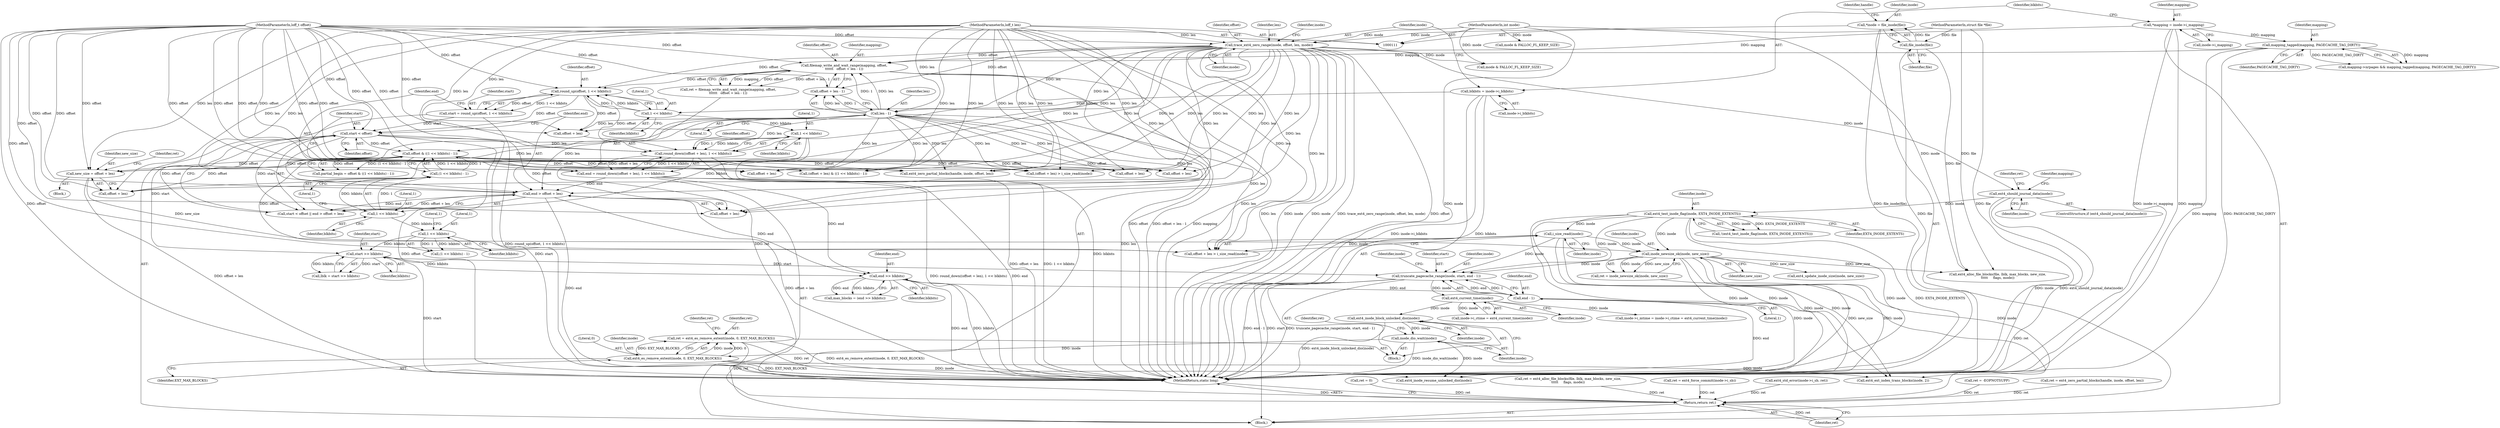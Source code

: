 digraph "0_linux_0f2af21aae11972fa924374ddcf52e88347cf5a8@API" {
"1000373" [label="(Call,ret = ext4_es_remove_extent(inode, 0, EXT_MAX_BLOCKS))"];
"1000375" [label="(Call,ext4_es_remove_extent(inode, 0, EXT_MAX_BLOCKS))"];
"1000359" [label="(Call,inode_dio_wait(inode))"];
"1000357" [label="(Call,ext4_inode_block_unlocked_dio(inode))"];
"1000355" [label="(Call,ext4_current_time(inode))"];
"1000341" [label="(Call,truncate_pagecache_range(inode, start, end - 1))"];
"1000325" [label="(Call,inode_newsize_ok(inode, new_size))"];
"1000315" [label="(Call,i_size_read(inode))"];
"1000296" [label="(Call,ext4_test_inode_flag(inode, EXT4_INODE_EXTENTS))"];
"1000169" [label="(Call,ext4_should_journal_data(inode))"];
"1000154" [label="(Call,trace_ext4_zero_range(inode, offset, len, mode))"];
"1000118" [label="(Call,*inode = file_inode(file))"];
"1000120" [label="(Call,file_inode(file))"];
"1000112" [label="(MethodParameterIn,struct file *file)"];
"1000113" [label="(MethodParameterIn,loff_t offset)"];
"1000114" [label="(MethodParameterIn,loff_t len)"];
"1000115" [label="(MethodParameterIn,int mode)"];
"1000318" [label="(Call,new_size = offset + len)"];
"1000236" [label="(Call,offset & ((1 << blkbits) - 1))"];
"1000223" [label="(Call,start < offset)"];
"1000205" [label="(Call,start = round_up(offset, 1 << blkbits))"];
"1000207" [label="(Call,round_up(offset, 1 << blkbits))"];
"1000193" [label="(Call,filemap_write_and_wait_range(mapping, offset,\n\t\t\t\t\t\t   offset + len - 1))"];
"1000187" [label="(Call,mapping_tagged(mapping, PAGECACHE_TAG_DIRTY))"];
"1000143" [label="(Call,*mapping = inode->i_mapping)"];
"1000198" [label="(Call,len - 1)"];
"1000209" [label="(Call,1 << blkbits)"];
"1000149" [label="(Call,blkbits = inode->i_blkbits)"];
"1000238" [label="(Call,(1 << blkbits) - 1)"];
"1000239" [label="(Call,1 << blkbits)"];
"1000218" [label="(Call,1 << blkbits)"];
"1000256" [label="(Call,start >> blkbits)"];
"1000250" [label="(Call,1 << blkbits)"];
"1000344" [label="(Call,end - 1)"];
"1000261" [label="(Call,end >> blkbits)"];
"1000226" [label="(Call,end > offset + len)"];
"1000212" [label="(Call,end = round_down((offset + len), 1 << blkbits))"];
"1000214" [label="(Call,round_down((offset + len), 1 << blkbits))"];
"1000481" [label="(Return,return ret;)"];
"1000246" [label="(Call,offset + len)"];
"1000249" [label="(Call,(1 << blkbits) - 1)"];
"1000296" [label="(Call,ext4_test_inode_flag(inode, EXT4_INODE_EXTENTS))"];
"1000228" [label="(Call,offset + len)"];
"1000195" [label="(Identifier,offset)"];
"1000363" [label="(Call,ext4_alloc_file_blocks(file, lblk, max_blocks, new_size,\n\t\t\t\t\t     flags, mode))"];
"1000155" [label="(Identifier,inode)"];
"1000251" [label="(Literal,1)"];
"1000300" [label="(Call,ret = -EOPNOTSUPP)"];
"1000258" [label="(Identifier,blkbits)"];
"1000150" [label="(Identifier,blkbits)"];
"1000317" [label="(Block,)"];
"1000257" [label="(Identifier,start)"];
"1000351" [label="(Call,inode->i_ctime = ext4_current_time(inode))"];
"1000239" [label="(Call,1 << blkbits)"];
"1000169" [label="(Call,ext4_should_journal_data(inode))"];
"1000112" [label="(MethodParameterIn,struct file *file)"];
"1000198" [label="(Call,len - 1)"];
"1000378" [label="(Identifier,EXT_MAX_BLOCKS)"];
"1000297" [label="(Identifier,inode)"];
"1000394" [label="(Call,ext4_ext_index_trans_blocks(inode, 2))"];
"1000340" [label="(Block,)"];
"1000145" [label="(Call,inode->i_mapping)"];
"1000342" [label="(Identifier,inode)"];
"1000193" [label="(Call,filemap_write_and_wait_range(mapping, offset,\n\t\t\t\t\t\t   offset + len - 1))"];
"1000189" [label="(Identifier,PAGECACHE_TAG_DIRTY)"];
"1000345" [label="(Identifier,end)"];
"1000241" [label="(Identifier,blkbits)"];
"1000318" [label="(Call,new_size = offset + len)"];
"1000212" [label="(Call,end = round_down((offset + len), 1 << blkbits))"];
"1000236" [label="(Call,offset & ((1 << blkbits) - 1))"];
"1000114" [label="(MethodParameterIn,loff_t len)"];
"1000121" [label="(Identifier,file)"];
"1000455" [label="(Call,ret = ext4_zero_partial_blocks(handle, inode, offset, len))"];
"1000213" [label="(Identifier,end)"];
"1000194" [label="(Identifier,mapping)"];
"1000210" [label="(Literal,1)"];
"1000226" [label="(Call,end > offset + len)"];
"1000320" [label="(Call,offset + len)"];
"1000344" [label="(Call,end - 1)"];
"1000259" [label="(Call,max_blocks = (end >> blkbits))"];
"1000183" [label="(Call,mapping->nrpages && mapping_tagged(mapping, PAGECACHE_TAG_DIRTY))"];
"1000156" [label="(Identifier,offset)"];
"1000242" [label="(Literal,1)"];
"1000163" [label="(Identifier,inode)"];
"1000118" [label="(Call,*inode = file_inode(file))"];
"1000375" [label="(Call,ext4_es_remove_extent(inode, 0, EXT_MAX_BLOCKS))"];
"1000261" [label="(Call,end >> blkbits)"];
"1000325" [label="(Call,inode_newsize_ok(inode, new_size))"];
"1000312" [label="(Call,offset + len)"];
"1000346" [label="(Literal,1)"];
"1000219" [label="(Literal,1)"];
"1000209" [label="(Call,1 << blkbits)"];
"1000240" [label="(Literal,1)"];
"1000185" [label="(Identifier,mapping)"];
"1000222" [label="(Call,start < offset || end > offset + len)"];
"1000252" [label="(Identifier,blkbits)"];
"1000298" [label="(Identifier,EXT4_INODE_EXTENTS)"];
"1000376" [label="(Identifier,inode)"];
"1000220" [label="(Identifier,blkbits)"];
"1000473" [label="(Call,ext4_inode_resume_unlocked_dio(inode))"];
"1000207" [label="(Call,round_up(offset, 1 << blkbits))"];
"1000324" [label="(Identifier,ret)"];
"1000238" [label="(Call,(1 << blkbits) - 1)"];
"1000199" [label="(Identifier,len)"];
"1000341" [label="(Call,truncate_pagecache_range(inode, start, end - 1))"];
"1000263" [label="(Identifier,blkbits)"];
"1000132" [label="(Call,ret = 0)"];
"1000158" [label="(Identifier,mode)"];
"1000116" [label="(Block,)"];
"1000214" [label="(Call,round_down((offset + len), 1 << blkbits))"];
"1000295" [label="(Call,!(ext4_test_inode_flag(inode, EXT4_INODE_EXTENTS)))"];
"1000234" [label="(Call,partial_begin = offset & ((1 << blkbits) - 1))"];
"1000191" [label="(Call,ret = filemap_write_and_wait_range(mapping, offset,\n\t\t\t\t\t\t   offset + len - 1))"];
"1000256" [label="(Call,start >> blkbits)"];
"1000188" [label="(Identifier,mapping)"];
"1000143" [label="(Call,*mapping = inode->i_mapping)"];
"1000250" [label="(Call,1 << blkbits)"];
"1000262" [label="(Identifier,end)"];
"1000483" [label="(MethodReturn,static long)"];
"1000327" [label="(Identifier,new_size)"];
"1000154" [label="(Call,trace_ext4_zero_range(inode, offset, len, mode))"];
"1000373" [label="(Call,ret = ext4_es_remove_extent(inode, 0, EXT_MAX_BLOCKS))"];
"1000283" [label="(Call,mode & FALLOC_FL_KEEP_SIZE)"];
"1000457" [label="(Call,ext4_zero_partial_blocks(handle, inode, offset, len))"];
"1000119" [label="(Identifier,inode)"];
"1000237" [label="(Identifier,offset)"];
"1000323" [label="(Call,ret = inode_newsize_ok(inode, new_size))"];
"1000315" [label="(Call,i_size_read(inode))"];
"1000205" [label="(Call,start = round_up(offset, 1 << blkbits))"];
"1000443" [label="(Call,(offset + len) > i_size_read(inode))"];
"1000173" [label="(Identifier,ret)"];
"1000170" [label="(Identifier,inode)"];
"1000253" [label="(Literal,1)"];
"1000374" [label="(Identifier,ret)"];
"1000223" [label="(Call,start < offset)"];
"1000308" [label="(Call,mode & FALLOC_FL_KEEP_SIZE)"];
"1000113" [label="(MethodParameterIn,loff_t offset)"];
"1000151" [label="(Call,inode->i_blkbits)"];
"1000206" [label="(Identifier,start)"];
"1000254" [label="(Call,lblk = start >> blkbits)"];
"1000311" [label="(Call,offset + len > i_size_read(inode))"];
"1000347" [label="(Call,inode->i_mtime = inode->i_ctime = ext4_current_time(inode))"];
"1000349" [label="(Identifier,inode)"];
"1000356" [label="(Identifier,inode)"];
"1000357" [label="(Call,ext4_inode_block_unlocked_dio(inode))"];
"1000211" [label="(Identifier,blkbits)"];
"1000149" [label="(Call,blkbits = inode->i_blkbits)"];
"1000187" [label="(Call,mapping_tagged(mapping, PAGECACHE_TAG_DIRTY))"];
"1000326" [label="(Identifier,inode)"];
"1000196" [label="(Call,offset + len - 1)"];
"1000225" [label="(Identifier,offset)"];
"1000437" [label="(Call,ext4_update_inode_size(inode, new_size))"];
"1000360" [label="(Identifier,inode)"];
"1000380" [label="(Identifier,ret)"];
"1000361" [label="(Call,ret = ext4_alloc_file_blocks(file, lblk, max_blocks, new_size,\n\t\t\t\t\t     flags, mode))"];
"1000124" [label="(Identifier,handle)"];
"1000144" [label="(Identifier,mapping)"];
"1000157" [label="(Identifier,len)"];
"1000200" [label="(Literal,1)"];
"1000168" [label="(ControlStructure,if (ext4_should_journal_data(inode)))"];
"1000316" [label="(Identifier,inode)"];
"1000115" [label="(MethodParameterIn,int mode)"];
"1000227" [label="(Identifier,end)"];
"1000319" [label="(Identifier,new_size)"];
"1000359" [label="(Call,inode_dio_wait(inode))"];
"1000172" [label="(Call,ret = ext4_force_commit(inode->i_sb))"];
"1000355" [label="(Call,ext4_current_time(inode))"];
"1000377" [label="(Literal,0)"];
"1000120" [label="(Call,file_inode(file))"];
"1000224" [label="(Identifier,start)"];
"1000482" [label="(Identifier,ret)"];
"1000444" [label="(Call,offset + len)"];
"1000245" [label="(Call,(offset + len) & ((1 << blkbits) - 1))"];
"1000343" [label="(Identifier,start)"];
"1000208" [label="(Identifier,offset)"];
"1000218" [label="(Call,1 << blkbits)"];
"1000481" [label="(Return,return ret;)"];
"1000418" [label="(Call,ext4_std_error(inode->i_sb, ret))"];
"1000362" [label="(Identifier,ret)"];
"1000358" [label="(Identifier,inode)"];
"1000215" [label="(Call,offset + len)"];
"1000373" -> "1000340"  [label="AST: "];
"1000373" -> "1000375"  [label="CFG: "];
"1000374" -> "1000373"  [label="AST: "];
"1000375" -> "1000373"  [label="AST: "];
"1000380" -> "1000373"  [label="CFG: "];
"1000373" -> "1000483"  [label="DDG: ext4_es_remove_extent(inode, 0, EXT_MAX_BLOCKS)"];
"1000373" -> "1000483"  [label="DDG: ret"];
"1000375" -> "1000373"  [label="DDG: inode"];
"1000375" -> "1000373"  [label="DDG: 0"];
"1000375" -> "1000373"  [label="DDG: EXT_MAX_BLOCKS"];
"1000373" -> "1000481"  [label="DDG: ret"];
"1000375" -> "1000378"  [label="CFG: "];
"1000376" -> "1000375"  [label="AST: "];
"1000377" -> "1000375"  [label="AST: "];
"1000378" -> "1000375"  [label="AST: "];
"1000375" -> "1000483"  [label="DDG: EXT_MAX_BLOCKS"];
"1000359" -> "1000375"  [label="DDG: inode"];
"1000375" -> "1000394"  [label="DDG: inode"];
"1000375" -> "1000473"  [label="DDG: inode"];
"1000359" -> "1000340"  [label="AST: "];
"1000359" -> "1000360"  [label="CFG: "];
"1000360" -> "1000359"  [label="AST: "];
"1000362" -> "1000359"  [label="CFG: "];
"1000359" -> "1000483"  [label="DDG: inode_dio_wait(inode)"];
"1000357" -> "1000359"  [label="DDG: inode"];
"1000359" -> "1000473"  [label="DDG: inode"];
"1000357" -> "1000340"  [label="AST: "];
"1000357" -> "1000358"  [label="CFG: "];
"1000358" -> "1000357"  [label="AST: "];
"1000360" -> "1000357"  [label="CFG: "];
"1000357" -> "1000483"  [label="DDG: ext4_inode_block_unlocked_dio(inode)"];
"1000355" -> "1000357"  [label="DDG: inode"];
"1000355" -> "1000351"  [label="AST: "];
"1000355" -> "1000356"  [label="CFG: "];
"1000356" -> "1000355"  [label="AST: "];
"1000351" -> "1000355"  [label="CFG: "];
"1000355" -> "1000347"  [label="DDG: inode"];
"1000355" -> "1000351"  [label="DDG: inode"];
"1000341" -> "1000355"  [label="DDG: inode"];
"1000341" -> "1000340"  [label="AST: "];
"1000341" -> "1000344"  [label="CFG: "];
"1000342" -> "1000341"  [label="AST: "];
"1000343" -> "1000341"  [label="AST: "];
"1000344" -> "1000341"  [label="AST: "];
"1000349" -> "1000341"  [label="CFG: "];
"1000341" -> "1000483"  [label="DDG: end - 1"];
"1000341" -> "1000483"  [label="DDG: start"];
"1000341" -> "1000483"  [label="DDG: truncate_pagecache_range(inode, start, end - 1)"];
"1000325" -> "1000341"  [label="DDG: inode"];
"1000315" -> "1000341"  [label="DDG: inode"];
"1000296" -> "1000341"  [label="DDG: inode"];
"1000256" -> "1000341"  [label="DDG: start"];
"1000344" -> "1000341"  [label="DDG: end"];
"1000344" -> "1000341"  [label="DDG: 1"];
"1000325" -> "1000323"  [label="AST: "];
"1000325" -> "1000327"  [label="CFG: "];
"1000326" -> "1000325"  [label="AST: "];
"1000327" -> "1000325"  [label="AST: "];
"1000323" -> "1000325"  [label="CFG: "];
"1000325" -> "1000483"  [label="DDG: inode"];
"1000325" -> "1000483"  [label="DDG: new_size"];
"1000325" -> "1000323"  [label="DDG: inode"];
"1000325" -> "1000323"  [label="DDG: new_size"];
"1000315" -> "1000325"  [label="DDG: inode"];
"1000296" -> "1000325"  [label="DDG: inode"];
"1000318" -> "1000325"  [label="DDG: new_size"];
"1000325" -> "1000363"  [label="DDG: new_size"];
"1000325" -> "1000394"  [label="DDG: inode"];
"1000325" -> "1000437"  [label="DDG: new_size"];
"1000325" -> "1000473"  [label="DDG: inode"];
"1000315" -> "1000311"  [label="AST: "];
"1000315" -> "1000316"  [label="CFG: "];
"1000316" -> "1000315"  [label="AST: "];
"1000311" -> "1000315"  [label="CFG: "];
"1000315" -> "1000311"  [label="DDG: inode"];
"1000296" -> "1000315"  [label="DDG: inode"];
"1000315" -> "1000394"  [label="DDG: inode"];
"1000315" -> "1000473"  [label="DDG: inode"];
"1000296" -> "1000295"  [label="AST: "];
"1000296" -> "1000298"  [label="CFG: "];
"1000297" -> "1000296"  [label="AST: "];
"1000298" -> "1000296"  [label="AST: "];
"1000295" -> "1000296"  [label="CFG: "];
"1000296" -> "1000483"  [label="DDG: EXT4_INODE_EXTENTS"];
"1000296" -> "1000483"  [label="DDG: inode"];
"1000296" -> "1000295"  [label="DDG: inode"];
"1000296" -> "1000295"  [label="DDG: EXT4_INODE_EXTENTS"];
"1000169" -> "1000296"  [label="DDG: inode"];
"1000296" -> "1000394"  [label="DDG: inode"];
"1000296" -> "1000473"  [label="DDG: inode"];
"1000169" -> "1000168"  [label="AST: "];
"1000169" -> "1000170"  [label="CFG: "];
"1000170" -> "1000169"  [label="AST: "];
"1000173" -> "1000169"  [label="CFG: "];
"1000185" -> "1000169"  [label="CFG: "];
"1000169" -> "1000483"  [label="DDG: ext4_should_journal_data(inode)"];
"1000169" -> "1000483"  [label="DDG: inode"];
"1000154" -> "1000169"  [label="DDG: inode"];
"1000154" -> "1000116"  [label="AST: "];
"1000154" -> "1000158"  [label="CFG: "];
"1000155" -> "1000154"  [label="AST: "];
"1000156" -> "1000154"  [label="AST: "];
"1000157" -> "1000154"  [label="AST: "];
"1000158" -> "1000154"  [label="AST: "];
"1000163" -> "1000154"  [label="CFG: "];
"1000154" -> "1000483"  [label="DDG: len"];
"1000154" -> "1000483"  [label="DDG: inode"];
"1000154" -> "1000483"  [label="DDG: mode"];
"1000154" -> "1000483"  [label="DDG: trace_ext4_zero_range(inode, offset, len, mode)"];
"1000154" -> "1000483"  [label="DDG: offset"];
"1000118" -> "1000154"  [label="DDG: inode"];
"1000113" -> "1000154"  [label="DDG: offset"];
"1000114" -> "1000154"  [label="DDG: len"];
"1000115" -> "1000154"  [label="DDG: mode"];
"1000154" -> "1000193"  [label="DDG: offset"];
"1000154" -> "1000196"  [label="DDG: offset"];
"1000154" -> "1000198"  [label="DDG: len"];
"1000154" -> "1000207"  [label="DDG: offset"];
"1000154" -> "1000214"  [label="DDG: len"];
"1000154" -> "1000215"  [label="DDG: len"];
"1000154" -> "1000226"  [label="DDG: len"];
"1000154" -> "1000228"  [label="DDG: len"];
"1000154" -> "1000245"  [label="DDG: len"];
"1000154" -> "1000246"  [label="DDG: len"];
"1000154" -> "1000283"  [label="DDG: mode"];
"1000154" -> "1000311"  [label="DDG: len"];
"1000154" -> "1000312"  [label="DDG: len"];
"1000154" -> "1000318"  [label="DDG: len"];
"1000154" -> "1000320"  [label="DDG: len"];
"1000154" -> "1000443"  [label="DDG: len"];
"1000154" -> "1000444"  [label="DDG: len"];
"1000154" -> "1000457"  [label="DDG: len"];
"1000118" -> "1000116"  [label="AST: "];
"1000118" -> "1000120"  [label="CFG: "];
"1000119" -> "1000118"  [label="AST: "];
"1000120" -> "1000118"  [label="AST: "];
"1000124" -> "1000118"  [label="CFG: "];
"1000118" -> "1000483"  [label="DDG: file_inode(file)"];
"1000120" -> "1000118"  [label="DDG: file"];
"1000120" -> "1000121"  [label="CFG: "];
"1000121" -> "1000120"  [label="AST: "];
"1000120" -> "1000483"  [label="DDG: file"];
"1000112" -> "1000120"  [label="DDG: file"];
"1000120" -> "1000363"  [label="DDG: file"];
"1000112" -> "1000111"  [label="AST: "];
"1000112" -> "1000483"  [label="DDG: file"];
"1000112" -> "1000363"  [label="DDG: file"];
"1000113" -> "1000111"  [label="AST: "];
"1000113" -> "1000483"  [label="DDG: offset"];
"1000113" -> "1000193"  [label="DDG: offset"];
"1000113" -> "1000196"  [label="DDG: offset"];
"1000113" -> "1000207"  [label="DDG: offset"];
"1000113" -> "1000214"  [label="DDG: offset"];
"1000113" -> "1000215"  [label="DDG: offset"];
"1000113" -> "1000223"  [label="DDG: offset"];
"1000113" -> "1000226"  [label="DDG: offset"];
"1000113" -> "1000228"  [label="DDG: offset"];
"1000113" -> "1000236"  [label="DDG: offset"];
"1000113" -> "1000245"  [label="DDG: offset"];
"1000113" -> "1000246"  [label="DDG: offset"];
"1000113" -> "1000311"  [label="DDG: offset"];
"1000113" -> "1000312"  [label="DDG: offset"];
"1000113" -> "1000318"  [label="DDG: offset"];
"1000113" -> "1000320"  [label="DDG: offset"];
"1000113" -> "1000443"  [label="DDG: offset"];
"1000113" -> "1000444"  [label="DDG: offset"];
"1000113" -> "1000457"  [label="DDG: offset"];
"1000114" -> "1000111"  [label="AST: "];
"1000114" -> "1000483"  [label="DDG: len"];
"1000114" -> "1000198"  [label="DDG: len"];
"1000114" -> "1000214"  [label="DDG: len"];
"1000114" -> "1000215"  [label="DDG: len"];
"1000114" -> "1000226"  [label="DDG: len"];
"1000114" -> "1000228"  [label="DDG: len"];
"1000114" -> "1000245"  [label="DDG: len"];
"1000114" -> "1000246"  [label="DDG: len"];
"1000114" -> "1000311"  [label="DDG: len"];
"1000114" -> "1000312"  [label="DDG: len"];
"1000114" -> "1000318"  [label="DDG: len"];
"1000114" -> "1000320"  [label="DDG: len"];
"1000114" -> "1000443"  [label="DDG: len"];
"1000114" -> "1000444"  [label="DDG: len"];
"1000114" -> "1000457"  [label="DDG: len"];
"1000115" -> "1000111"  [label="AST: "];
"1000115" -> "1000483"  [label="DDG: mode"];
"1000115" -> "1000283"  [label="DDG: mode"];
"1000115" -> "1000308"  [label="DDG: mode"];
"1000115" -> "1000363"  [label="DDG: mode"];
"1000318" -> "1000317"  [label="AST: "];
"1000318" -> "1000320"  [label="CFG: "];
"1000319" -> "1000318"  [label="AST: "];
"1000320" -> "1000318"  [label="AST: "];
"1000324" -> "1000318"  [label="CFG: "];
"1000318" -> "1000483"  [label="DDG: offset + len"];
"1000236" -> "1000318"  [label="DDG: offset"];
"1000198" -> "1000318"  [label="DDG: len"];
"1000236" -> "1000234"  [label="AST: "];
"1000236" -> "1000238"  [label="CFG: "];
"1000237" -> "1000236"  [label="AST: "];
"1000238" -> "1000236"  [label="AST: "];
"1000234" -> "1000236"  [label="CFG: "];
"1000236" -> "1000234"  [label="DDG: offset"];
"1000236" -> "1000234"  [label="DDG: (1 << blkbits) - 1"];
"1000223" -> "1000236"  [label="DDG: offset"];
"1000238" -> "1000236"  [label="DDG: 1 << blkbits"];
"1000238" -> "1000236"  [label="DDG: 1"];
"1000236" -> "1000245"  [label="DDG: offset"];
"1000236" -> "1000246"  [label="DDG: offset"];
"1000236" -> "1000311"  [label="DDG: offset"];
"1000236" -> "1000312"  [label="DDG: offset"];
"1000236" -> "1000320"  [label="DDG: offset"];
"1000236" -> "1000443"  [label="DDG: offset"];
"1000236" -> "1000444"  [label="DDG: offset"];
"1000236" -> "1000457"  [label="DDG: offset"];
"1000223" -> "1000222"  [label="AST: "];
"1000223" -> "1000225"  [label="CFG: "];
"1000224" -> "1000223"  [label="AST: "];
"1000225" -> "1000223"  [label="AST: "];
"1000227" -> "1000223"  [label="CFG: "];
"1000222" -> "1000223"  [label="CFG: "];
"1000223" -> "1000483"  [label="DDG: offset"];
"1000223" -> "1000483"  [label="DDG: start"];
"1000223" -> "1000222"  [label="DDG: start"];
"1000223" -> "1000222"  [label="DDG: offset"];
"1000205" -> "1000223"  [label="DDG: start"];
"1000207" -> "1000223"  [label="DDG: offset"];
"1000223" -> "1000226"  [label="DDG: offset"];
"1000223" -> "1000228"  [label="DDG: offset"];
"1000223" -> "1000256"  [label="DDG: start"];
"1000205" -> "1000116"  [label="AST: "];
"1000205" -> "1000207"  [label="CFG: "];
"1000206" -> "1000205"  [label="AST: "];
"1000207" -> "1000205"  [label="AST: "];
"1000213" -> "1000205"  [label="CFG: "];
"1000205" -> "1000483"  [label="DDG: round_up(offset, 1 << blkbits)"];
"1000207" -> "1000205"  [label="DDG: offset"];
"1000207" -> "1000205"  [label="DDG: 1 << blkbits"];
"1000207" -> "1000209"  [label="CFG: "];
"1000208" -> "1000207"  [label="AST: "];
"1000209" -> "1000207"  [label="AST: "];
"1000193" -> "1000207"  [label="DDG: offset"];
"1000209" -> "1000207"  [label="DDG: 1"];
"1000209" -> "1000207"  [label="DDG: blkbits"];
"1000207" -> "1000214"  [label="DDG: offset"];
"1000207" -> "1000215"  [label="DDG: offset"];
"1000193" -> "1000191"  [label="AST: "];
"1000193" -> "1000196"  [label="CFG: "];
"1000194" -> "1000193"  [label="AST: "];
"1000195" -> "1000193"  [label="AST: "];
"1000196" -> "1000193"  [label="AST: "];
"1000191" -> "1000193"  [label="CFG: "];
"1000193" -> "1000483"  [label="DDG: mapping"];
"1000193" -> "1000483"  [label="DDG: offset"];
"1000193" -> "1000483"  [label="DDG: offset + len - 1"];
"1000193" -> "1000191"  [label="DDG: mapping"];
"1000193" -> "1000191"  [label="DDG: offset"];
"1000193" -> "1000191"  [label="DDG: offset + len - 1"];
"1000187" -> "1000193"  [label="DDG: mapping"];
"1000143" -> "1000193"  [label="DDG: mapping"];
"1000198" -> "1000193"  [label="DDG: len"];
"1000198" -> "1000193"  [label="DDG: 1"];
"1000187" -> "1000183"  [label="AST: "];
"1000187" -> "1000189"  [label="CFG: "];
"1000188" -> "1000187"  [label="AST: "];
"1000189" -> "1000187"  [label="AST: "];
"1000183" -> "1000187"  [label="CFG: "];
"1000187" -> "1000483"  [label="DDG: mapping"];
"1000187" -> "1000483"  [label="DDG: PAGECACHE_TAG_DIRTY"];
"1000187" -> "1000183"  [label="DDG: mapping"];
"1000187" -> "1000183"  [label="DDG: PAGECACHE_TAG_DIRTY"];
"1000143" -> "1000187"  [label="DDG: mapping"];
"1000143" -> "1000116"  [label="AST: "];
"1000143" -> "1000145"  [label="CFG: "];
"1000144" -> "1000143"  [label="AST: "];
"1000145" -> "1000143"  [label="AST: "];
"1000150" -> "1000143"  [label="CFG: "];
"1000143" -> "1000483"  [label="DDG: mapping"];
"1000143" -> "1000483"  [label="DDG: inode->i_mapping"];
"1000198" -> "1000196"  [label="AST: "];
"1000198" -> "1000200"  [label="CFG: "];
"1000199" -> "1000198"  [label="AST: "];
"1000200" -> "1000198"  [label="AST: "];
"1000196" -> "1000198"  [label="CFG: "];
"1000198" -> "1000483"  [label="DDG: len"];
"1000198" -> "1000196"  [label="DDG: len"];
"1000198" -> "1000196"  [label="DDG: 1"];
"1000198" -> "1000214"  [label="DDG: len"];
"1000198" -> "1000215"  [label="DDG: len"];
"1000198" -> "1000226"  [label="DDG: len"];
"1000198" -> "1000228"  [label="DDG: len"];
"1000198" -> "1000245"  [label="DDG: len"];
"1000198" -> "1000246"  [label="DDG: len"];
"1000198" -> "1000311"  [label="DDG: len"];
"1000198" -> "1000312"  [label="DDG: len"];
"1000198" -> "1000320"  [label="DDG: len"];
"1000198" -> "1000443"  [label="DDG: len"];
"1000198" -> "1000444"  [label="DDG: len"];
"1000198" -> "1000457"  [label="DDG: len"];
"1000209" -> "1000211"  [label="CFG: "];
"1000210" -> "1000209"  [label="AST: "];
"1000211" -> "1000209"  [label="AST: "];
"1000149" -> "1000209"  [label="DDG: blkbits"];
"1000209" -> "1000218"  [label="DDG: blkbits"];
"1000149" -> "1000116"  [label="AST: "];
"1000149" -> "1000151"  [label="CFG: "];
"1000150" -> "1000149"  [label="AST: "];
"1000151" -> "1000149"  [label="AST: "];
"1000155" -> "1000149"  [label="CFG: "];
"1000149" -> "1000483"  [label="DDG: inode->i_blkbits"];
"1000149" -> "1000483"  [label="DDG: blkbits"];
"1000238" -> "1000242"  [label="CFG: "];
"1000239" -> "1000238"  [label="AST: "];
"1000242" -> "1000238"  [label="AST: "];
"1000239" -> "1000238"  [label="DDG: 1"];
"1000239" -> "1000238"  [label="DDG: blkbits"];
"1000239" -> "1000241"  [label="CFG: "];
"1000240" -> "1000239"  [label="AST: "];
"1000241" -> "1000239"  [label="AST: "];
"1000242" -> "1000239"  [label="CFG: "];
"1000218" -> "1000239"  [label="DDG: blkbits"];
"1000239" -> "1000250"  [label="DDG: blkbits"];
"1000218" -> "1000214"  [label="AST: "];
"1000218" -> "1000220"  [label="CFG: "];
"1000219" -> "1000218"  [label="AST: "];
"1000220" -> "1000218"  [label="AST: "];
"1000214" -> "1000218"  [label="CFG: "];
"1000218" -> "1000483"  [label="DDG: blkbits"];
"1000218" -> "1000214"  [label="DDG: 1"];
"1000218" -> "1000214"  [label="DDG: blkbits"];
"1000256" -> "1000254"  [label="AST: "];
"1000256" -> "1000258"  [label="CFG: "];
"1000257" -> "1000256"  [label="AST: "];
"1000258" -> "1000256"  [label="AST: "];
"1000254" -> "1000256"  [label="CFG: "];
"1000256" -> "1000483"  [label="DDG: start"];
"1000256" -> "1000254"  [label="DDG: start"];
"1000256" -> "1000254"  [label="DDG: blkbits"];
"1000250" -> "1000256"  [label="DDG: blkbits"];
"1000256" -> "1000261"  [label="DDG: blkbits"];
"1000250" -> "1000249"  [label="AST: "];
"1000250" -> "1000252"  [label="CFG: "];
"1000251" -> "1000250"  [label="AST: "];
"1000252" -> "1000250"  [label="AST: "];
"1000253" -> "1000250"  [label="CFG: "];
"1000250" -> "1000249"  [label="DDG: 1"];
"1000250" -> "1000249"  [label="DDG: blkbits"];
"1000344" -> "1000346"  [label="CFG: "];
"1000345" -> "1000344"  [label="AST: "];
"1000346" -> "1000344"  [label="AST: "];
"1000344" -> "1000483"  [label="DDG: end"];
"1000261" -> "1000344"  [label="DDG: end"];
"1000261" -> "1000259"  [label="AST: "];
"1000261" -> "1000263"  [label="CFG: "];
"1000262" -> "1000261"  [label="AST: "];
"1000263" -> "1000261"  [label="AST: "];
"1000259" -> "1000261"  [label="CFG: "];
"1000261" -> "1000483"  [label="DDG: blkbits"];
"1000261" -> "1000483"  [label="DDG: end"];
"1000261" -> "1000259"  [label="DDG: end"];
"1000261" -> "1000259"  [label="DDG: blkbits"];
"1000226" -> "1000261"  [label="DDG: end"];
"1000212" -> "1000261"  [label="DDG: end"];
"1000226" -> "1000222"  [label="AST: "];
"1000226" -> "1000228"  [label="CFG: "];
"1000227" -> "1000226"  [label="AST: "];
"1000228" -> "1000226"  [label="AST: "];
"1000222" -> "1000226"  [label="CFG: "];
"1000226" -> "1000483"  [label="DDG: end"];
"1000226" -> "1000483"  [label="DDG: offset + len"];
"1000226" -> "1000222"  [label="DDG: end"];
"1000226" -> "1000222"  [label="DDG: offset + len"];
"1000212" -> "1000226"  [label="DDG: end"];
"1000212" -> "1000116"  [label="AST: "];
"1000212" -> "1000214"  [label="CFG: "];
"1000213" -> "1000212"  [label="AST: "];
"1000214" -> "1000212"  [label="AST: "];
"1000224" -> "1000212"  [label="CFG: "];
"1000212" -> "1000483"  [label="DDG: round_down((offset + len), 1 << blkbits)"];
"1000212" -> "1000483"  [label="DDG: end"];
"1000214" -> "1000212"  [label="DDG: offset + len"];
"1000214" -> "1000212"  [label="DDG: 1 << blkbits"];
"1000215" -> "1000214"  [label="AST: "];
"1000214" -> "1000483"  [label="DDG: 1 << blkbits"];
"1000214" -> "1000483"  [label="DDG: offset + len"];
"1000481" -> "1000116"  [label="AST: "];
"1000481" -> "1000482"  [label="CFG: "];
"1000482" -> "1000481"  [label="AST: "];
"1000483" -> "1000481"  [label="CFG: "];
"1000481" -> "1000483"  [label="DDG: <RET>"];
"1000482" -> "1000481"  [label="DDG: ret"];
"1000300" -> "1000481"  [label="DDG: ret"];
"1000418" -> "1000481"  [label="DDG: ret"];
"1000132" -> "1000481"  [label="DDG: ret"];
"1000323" -> "1000481"  [label="DDG: ret"];
"1000172" -> "1000481"  [label="DDG: ret"];
"1000361" -> "1000481"  [label="DDG: ret"];
"1000191" -> "1000481"  [label="DDG: ret"];
"1000455" -> "1000481"  [label="DDG: ret"];
}
